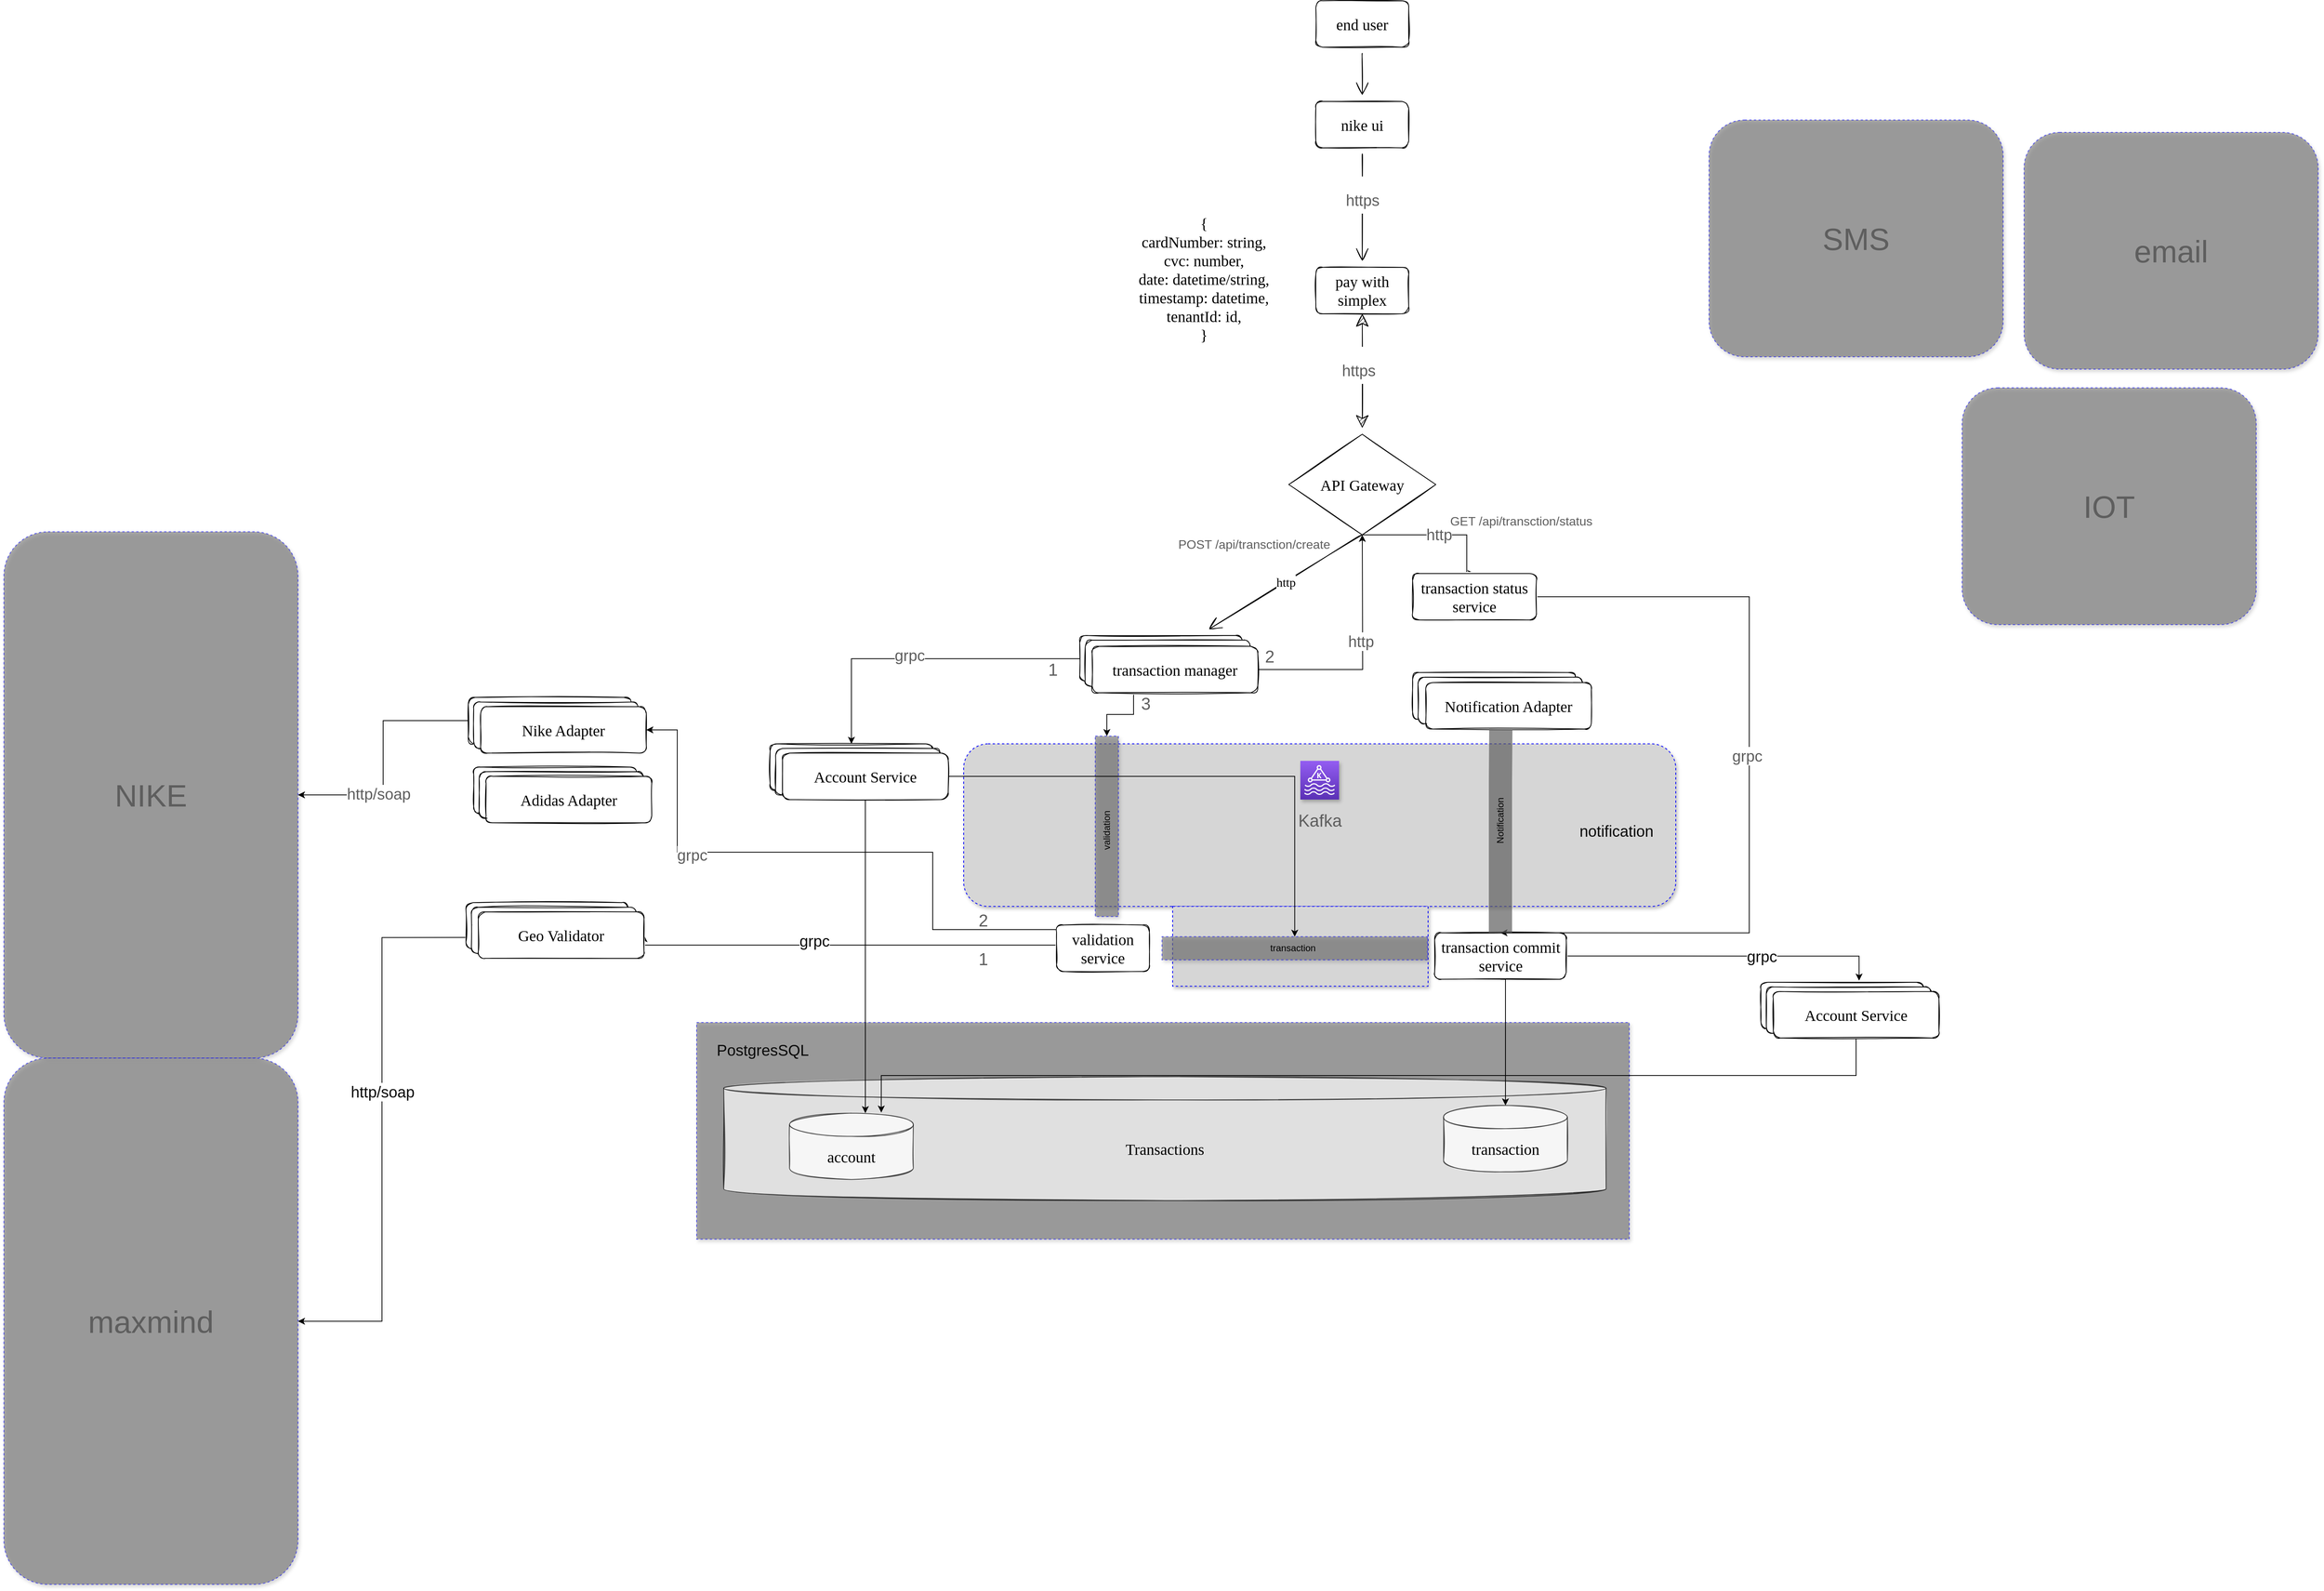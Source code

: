<mxfile version="15.7.3" type="github">
  <diagram id="TWpJNE2ipJKSSFGkS71t" name="Page-1">
    <mxGraphModel dx="4845" dy="2823" grid="1" gridSize="10" guides="1" tooltips="1" connect="1" arrows="1" fold="1" page="0" pageScale="1" pageWidth="850" pageHeight="1100" math="0" shadow="0">
      <root>
        <mxCell id="0" />
        <mxCell id="1" parent="0" />
        <mxCell id="m3p486XmqPrP8y-XaqRa-12" value="" style="whiteSpace=wrap;html=1;shadow=1;dashed=1;strokeColor=#0000FF;fillColor=#D6D6D6;rounded=1;" parent="1" vertex="1">
          <mxGeometry x="-350" y="500" width="920" height="210" as="geometry" />
        </mxCell>
        <mxCell id="m3p486XmqPrP8y-XaqRa-70" value="" style="rounded=0;whiteSpace=wrap;html=1;shadow=1;dashed=1;fontSize=20;fontColor=#5E5E5E;strokeColor=#0000FF;fillColor=#6E6E6E;opacity=60;" parent="1" vertex="1">
          <mxGeometry x="-695" y="860" width="1205" height="280" as="geometry" />
        </mxCell>
        <mxCell id="pqIi2-kwize-v3Tn6Eei-1" style="edgeStyle=none;curved=1;rounded=0;sketch=1;hachureGap=4;orthogonalLoop=1;jettySize=auto;html=1;fontFamily=Verdana;fontSize=16;endArrow=open;startSize=14;endSize=14;sourcePerimeterSpacing=8;targetPerimeterSpacing=8;" parent="1" source="pqIi2-kwize-v3Tn6Eei-2" target="pqIi2-kwize-v3Tn6Eei-4" edge="1">
          <mxGeometry relative="1" as="geometry" />
        </mxCell>
        <mxCell id="pqIi2-kwize-v3Tn6Eei-2" value="end user" style="rounded=1;whiteSpace=wrap;html=1;sketch=1;hachureGap=4;pointerEvents=0;fontFamily=Verdana;fontSize=20;" parent="1" vertex="1">
          <mxGeometry x="105" y="-460" width="120" height="60" as="geometry" />
        </mxCell>
        <mxCell id="pqIi2-kwize-v3Tn6Eei-3" style="edgeStyle=none;curved=1;rounded=0;sketch=1;hachureGap=4;orthogonalLoop=1;jettySize=auto;html=1;fontFamily=Verdana;fontSize=16;endArrow=open;startSize=14;endSize=14;sourcePerimeterSpacing=8;targetPerimeterSpacing=8;" parent="1" source="pqIi2-kwize-v3Tn6Eei-4" target="pqIi2-kwize-v3Tn6Eei-5" edge="1">
          <mxGeometry relative="1" as="geometry" />
        </mxCell>
        <mxCell id="pqIi2-kwize-v3Tn6Eei-4" value="nike ui" style="rounded=1;whiteSpace=wrap;html=1;sketch=1;hachureGap=4;pointerEvents=0;fontFamily=Verdana;fontSize=20;" parent="1" vertex="1">
          <mxGeometry x="105" y="-330" width="120" height="60" as="geometry" />
        </mxCell>
        <mxCell id="pqIi2-kwize-v3Tn6Eei-5" value="pay with simplex" style="rounded=1;whiteSpace=wrap;html=1;sketch=1;hachureGap=4;pointerEvents=0;fontFamily=Verdana;fontSize=20;" parent="1" vertex="1">
          <mxGeometry x="105" y="-115.62" width="120" height="60" as="geometry" />
        </mxCell>
        <mxCell id="pqIi2-kwize-v3Tn6Eei-6" value="{&lt;br&gt;cardNumber: string,&lt;br&gt;cvc: number,&lt;br&gt;date: datetime/string,&lt;br&gt;timestamp: datetime,&lt;br&gt;tenantId: id,&lt;br&gt;}" style="text;html=1;align=center;verticalAlign=middle;resizable=0;points=[];autosize=1;strokeColor=none;fillColor=none;sketch=1;hachureGap=4;pointerEvents=0;fontFamily=Verdana;fontSize=20;" parent="1" vertex="1">
          <mxGeometry x="-160" y="-185.62" width="240" height="170" as="geometry" />
        </mxCell>
        <mxCell id="m3p486XmqPrP8y-XaqRa-42" style="edgeStyle=orthogonalEdgeStyle;rounded=0;orthogonalLoop=1;jettySize=auto;html=1;exitX=0.5;exitY=1;exitDx=0;exitDy=0;fontSize=22;fontColor=#5E5E5E;entryX=0.5;entryY=0;entryDx=0;entryDy=0;" parent="1" source="pqIi2-kwize-v3Tn6Eei-7" target="m3p486XmqPrP8y-XaqRa-45" edge="1">
          <mxGeometry relative="1" as="geometry">
            <Array as="points">
              <mxPoint x="300" y="230" />
            </Array>
          </mxGeometry>
        </mxCell>
        <mxCell id="m3p486XmqPrP8y-XaqRa-65" value="http" style="edgeLabel;html=1;align=center;verticalAlign=middle;resizable=0;points=[];fontSize=20;fontColor=#5E5E5E;" parent="m3p486XmqPrP8y-XaqRa-42" vertex="1" connectable="0">
          <mxGeometry x="0.015" y="1" relative="1" as="geometry">
            <mxPoint as="offset" />
          </mxGeometry>
        </mxCell>
        <mxCell id="pqIi2-kwize-v3Tn6Eei-7" value="API Gateway" style="rhombus;whiteSpace=wrap;html=1;sketch=1;hachureGap=4;pointerEvents=0;fontFamily=Verdana;fontSize=20;" parent="1" vertex="1">
          <mxGeometry x="70" y="100" width="190" height="130" as="geometry" />
        </mxCell>
        <mxCell id="m3p486XmqPrP8y-XaqRa-60" style="edgeStyle=orthogonalEdgeStyle;rounded=0;orthogonalLoop=1;jettySize=auto;html=1;exitX=0;exitY=0.5;exitDx=0;exitDy=0;entryX=1;entryY=0.5;entryDx=0;entryDy=0;fontSize=40;fontColor=#5E5E5E;" parent="1" source="pqIi2-kwize-v3Tn6Eei-9" target="m3p486XmqPrP8y-XaqRa-55" edge="1">
          <mxGeometry relative="1" as="geometry">
            <Array as="points">
              <mxPoint x="-230" y="740" />
              <mxPoint x="-390" y="740" />
              <mxPoint x="-390" y="640" />
              <mxPoint x="-720" y="640" />
              <mxPoint x="-720" y="482" />
            </Array>
          </mxGeometry>
        </mxCell>
        <mxCell id="m3p486XmqPrP8y-XaqRa-67" value="grpc" style="edgeLabel;html=1;align=center;verticalAlign=middle;resizable=0;points=[];fontSize=20;fontColor=#5E5E5E;" parent="m3p486XmqPrP8y-XaqRa-60" vertex="1" connectable="0">
          <mxGeometry x="0.466" y="3" relative="1" as="geometry">
            <mxPoint as="offset" />
          </mxGeometry>
        </mxCell>
        <mxCell id="m3p486XmqPrP8y-XaqRa-77" style="edgeStyle=orthogonalEdgeStyle;rounded=0;orthogonalLoop=1;jettySize=auto;html=1;exitX=0;exitY=0.5;exitDx=0;exitDy=0;entryX=1;entryY=0.5;entryDx=0;entryDy=0;fontSize=20;fontColor=#0A0A0A;" parent="1" source="pqIi2-kwize-v3Tn6Eei-9" target="m3p486XmqPrP8y-XaqRa-76" edge="1">
          <mxGeometry relative="1" as="geometry">
            <Array as="points">
              <mxPoint x="-230" y="760" />
              <mxPoint x="-763" y="760" />
            </Array>
          </mxGeometry>
        </mxCell>
        <mxCell id="m3p486XmqPrP8y-XaqRa-82" value="grpc" style="edgeLabel;html=1;align=center;verticalAlign=middle;resizable=0;points=[];fontSize=20;fontColor=#0A0A0A;" parent="m3p486XmqPrP8y-XaqRa-77" vertex="1" connectable="0">
          <mxGeometry x="-0.13" y="-2" relative="1" as="geometry">
            <mxPoint x="-78" y="-4" as="offset" />
          </mxGeometry>
        </mxCell>
        <mxCell id="pqIi2-kwize-v3Tn6Eei-9" value="validation service&lt;span style=&quot;color: rgba(0 , 0 , 0 , 0) ; font-family: monospace ; font-size: 0px&quot;&gt;%3CmxGraphModel%3E%3Croot%3E%3CmxCell%20id%3D%220%22%2F%3E%3CmxCell%20id%3D%221%22%20parent%3D%220%22%2F%3E%3CmxCell%20id%3D%222%22%20value%3D%22nike%20ui%22%20style%3D%22rounded%3D1%3BwhiteSpace%3Dwrap%3Bhtml%3D1%3Bsketch%3D1%3BhachureGap%3D4%3BpointerEvents%3D0%3BfontFamily%3DVerdana%3BfontSize%3D20%3B%22%20vertex%3D%221%22%20parent%3D%221%22%3E%3CmxGeometry%20x%3D%22-180%22%20y%3D%22-1090%22%20width%3D%22120%22%20height%3D%2260%22%20as%3D%22geometry%22%2F%3E%3C%2FmxCell%3E%3C%2Froot%3E%3C%2FmxGraphModel%3E&lt;/span&gt;" style="rounded=1;whiteSpace=wrap;html=1;sketch=1;hachureGap=4;pointerEvents=0;fontFamily=Verdana;fontSize=20;" parent="1" vertex="1">
          <mxGeometry x="-230" y="734.18" width="120" height="60" as="geometry" />
        </mxCell>
        <mxCell id="m3p486XmqPrP8y-XaqRa-94" style="edgeStyle=orthogonalEdgeStyle;rounded=0;orthogonalLoop=1;jettySize=auto;html=1;exitX=1;exitY=0.5;exitDx=0;exitDy=0;fontSize=20;fontColor=#0A0A0A;entryX=0.604;entryY=-0.036;entryDx=0;entryDy=0;entryPerimeter=0;" parent="1" source="pqIi2-kwize-v3Tn6Eei-11" target="m3p486XmqPrP8y-XaqRa-90" edge="1">
          <mxGeometry relative="1" as="geometry">
            <mxPoint x="140" y="763.765" as="targetPoint" />
          </mxGeometry>
        </mxCell>
        <mxCell id="m3p486XmqPrP8y-XaqRa-95" value="grpc" style="edgeLabel;html=1;align=center;verticalAlign=middle;resizable=0;points=[];fontSize=20;fontColor=#0A0A0A;" parent="m3p486XmqPrP8y-XaqRa-94" vertex="1" connectable="0">
          <mxGeometry x="0.232" relative="1" as="geometry">
            <mxPoint as="offset" />
          </mxGeometry>
        </mxCell>
        <mxCell id="pqIi2-kwize-v3Tn6Eei-11" value="transaction commit service" style="rounded=1;whiteSpace=wrap;html=1;sketch=1;hachureGap=4;pointerEvents=0;fontFamily=Verdana;fontSize=20;" parent="1" vertex="1">
          <mxGeometry x="258.5" y="744.18" width="170" height="60" as="geometry" />
        </mxCell>
        <mxCell id="pqIi2-kwize-v3Tn6Eei-13" value="http" style="edgeStyle=none;curved=1;rounded=0;sketch=1;hachureGap=4;orthogonalLoop=1;jettySize=auto;html=1;fontFamily=Verdana;fontSize=16;endArrow=open;startSize=14;endSize=14;sourcePerimeterSpacing=8;targetPerimeterSpacing=8;exitX=0.5;exitY=1;exitDx=0;exitDy=0;" parent="1" source="pqIi2-kwize-v3Tn6Eei-7" target="pqIi2-kwize-v3Tn6Eei-14" edge="1">
          <mxGeometry relative="1" as="geometry">
            <mxPoint x="-6.921" y="489.998" as="sourcePoint" />
          </mxGeometry>
        </mxCell>
        <mxCell id="m3p486XmqPrP8y-XaqRa-31" style="edgeStyle=orthogonalEdgeStyle;rounded=0;orthogonalLoop=1;jettySize=auto;html=1;exitX=0;exitY=0.5;exitDx=0;exitDy=0;entryX=0.5;entryY=0;entryDx=0;entryDy=0;fontSize=22;fontColor=#5E5E5E;" parent="1" source="pqIi2-kwize-v3Tn6Eei-14" target="m3p486XmqPrP8y-XaqRa-26" edge="1">
          <mxGeometry relative="1" as="geometry" />
        </mxCell>
        <mxCell id="m3p486XmqPrP8y-XaqRa-66" value="grpc" style="edgeLabel;html=1;align=center;verticalAlign=middle;resizable=0;points=[];fontSize=20;fontColor=#5E5E5E;" parent="m3p486XmqPrP8y-XaqRa-31" vertex="1" connectable="0">
          <mxGeometry x="0.09" y="-5" relative="1" as="geometry">
            <mxPoint as="offset" />
          </mxGeometry>
        </mxCell>
        <mxCell id="pqIi2-kwize-v3Tn6Eei-14" value="transaction job producer" style="rounded=1;whiteSpace=wrap;html=1;sketch=1;hachureGap=4;pointerEvents=0;fontFamily=Verdana;fontSize=20;" parent="1" vertex="1">
          <mxGeometry x="-200" y="360" width="210" height="60" as="geometry" />
        </mxCell>
        <mxCell id="m3p486XmqPrP8y-XaqRa-21" value="" style="whiteSpace=wrap;html=1;shadow=1;dashed=1;strokeColor=#0000FF;fillColor=#D6D6D6;" parent="1" vertex="1">
          <mxGeometry x="-80" y="710" width="330" height="103.18" as="geometry" />
        </mxCell>
        <mxCell id="pqIi2-kwize-v3Tn6Eei-19" value="" style="endArrow=classic;startArrow=classic;html=1;rounded=0;sketch=1;hachureGap=4;fontFamily=Verdana;fontSize=16;startSize=14;endSize=14;sourcePerimeterSpacing=8;targetPerimeterSpacing=8;curved=1;entryX=0.5;entryY=1;entryDx=0;entryDy=0;" parent="1" source="pqIi2-kwize-v3Tn6Eei-7" target="pqIi2-kwize-v3Tn6Eei-5" edge="1">
          <mxGeometry width="50" height="50" relative="1" as="geometry">
            <mxPoint x="-350.33" y="162.63" as="sourcePoint" />
            <mxPoint x="-189.67" y="80.0" as="targetPoint" />
          </mxGeometry>
        </mxCell>
        <mxCell id="m3p486XmqPrP8y-XaqRa-63" value="&lt;font style=&quot;font-size: 20px&quot;&gt;https&lt;/font&gt;" style="edgeLabel;html=1;align=center;verticalAlign=middle;resizable=0;points=[];fontSize=40;fontColor=#5E5E5E;" parent="pqIi2-kwize-v3Tn6Eei-19" vertex="1" connectable="0">
          <mxGeometry x="0.125" y="1" relative="1" as="geometry">
            <mxPoint x="1" y="-219" as="offset" />
          </mxGeometry>
        </mxCell>
        <mxCell id="m3p486XmqPrP8y-XaqRa-10" value="" style="sketch=0;points=[[0,0,0],[0.25,0,0],[0.5,0,0],[0.75,0,0],[1,0,0],[0,1,0],[0.25,1,0],[0.5,1,0],[0.75,1,0],[1,1,0],[0,0.25,0],[0,0.5,0],[0,0.75,0],[1,0.25,0],[1,0.5,0],[1,0.75,0]];outlineConnect=0;fontColor=#232F3E;gradientColor=#945DF2;gradientDirection=north;fillColor=#5A30B5;strokeColor=#ffffff;dashed=0;verticalLabelPosition=bottom;verticalAlign=top;align=center;html=1;fontSize=12;fontStyle=0;aspect=fixed;shape=mxgraph.aws4.resourceIcon;resIcon=mxgraph.aws4.managed_streaming_for_kafka;shadow=1;" parent="1" vertex="1">
          <mxGeometry x="85" y="522" width="50" height="50" as="geometry" />
        </mxCell>
        <mxCell id="m3p486XmqPrP8y-XaqRa-13" value="" style="whiteSpace=wrap;html=1;shadow=1;dashed=1;strokeColor=#0000FF;fillColor=#6E6E6E;opacity=60;" parent="1" vertex="1">
          <mxGeometry x="-180" y="490" width="30" height="233.18" as="geometry" />
        </mxCell>
        <mxCell id="m3p486XmqPrP8y-XaqRa-14" value="validation&lt;br&gt;" style="text;html=1;resizable=0;autosize=1;align=center;verticalAlign=middle;points=[];fillColor=none;strokeColor=none;rounded=0;shadow=1;dashed=1;opacity=60;rotation=-90;" parent="1" vertex="1">
          <mxGeometry x="-200" y="602.0" width="70" height="20" as="geometry" />
        </mxCell>
        <mxCell id="m3p486XmqPrP8y-XaqRa-15" value="" style="sketch=0;html=1;dashed=0;whitespace=wrap;fillColor=#2875E2;strokeColor=#ffffff;points=[[0.005,0.63,0],[0.1,0.2,0],[0.9,0.2,0],[0.5,0,0],[0.995,0.63,0],[0.72,0.99,0],[0.5,1,0],[0.28,0.99,0]];shape=mxgraph.kubernetes.icon;prIcon=deploy;shadow=1;" parent="1" vertex="1">
          <mxGeometry x="-190" y="373.0" width="40" height="34" as="geometry" />
        </mxCell>
        <mxCell id="m3p486XmqPrP8y-XaqRa-48" style="edgeStyle=orthogonalEdgeStyle;rounded=0;orthogonalLoop=1;jettySize=auto;html=1;exitX=1;exitY=0.5;exitDx=0;exitDy=0;fontSize=16;fontColor=#5E5E5E;" parent="1" source="m3p486XmqPrP8y-XaqRa-17" edge="1">
          <mxGeometry relative="1" as="geometry">
            <mxPoint x="165" y="230" as="targetPoint" />
          </mxGeometry>
        </mxCell>
        <mxCell id="m3p486XmqPrP8y-XaqRa-64" value="http" style="edgeLabel;html=1;align=center;verticalAlign=middle;resizable=0;points=[];fontSize=20;fontColor=#5E5E5E;" parent="m3p486XmqPrP8y-XaqRa-48" vertex="1" connectable="0">
          <mxGeometry x="0.117" y="3" relative="1" as="geometry">
            <mxPoint as="offset" />
          </mxGeometry>
        </mxCell>
        <mxCell id="m3p486XmqPrP8y-XaqRa-16" value="transaction job producer" style="rounded=1;whiteSpace=wrap;html=1;sketch=1;hachureGap=4;pointerEvents=0;fontFamily=Verdana;fontSize=20;" parent="1" vertex="1">
          <mxGeometry x="-193" y="366" width="213" height="60" as="geometry" />
        </mxCell>
        <mxCell id="m3p486XmqPrP8y-XaqRa-32" style="edgeStyle=orthogonalEdgeStyle;rounded=0;orthogonalLoop=1;jettySize=auto;html=1;exitX=0.25;exitY=1;exitDx=0;exitDy=0;entryX=0.5;entryY=0;entryDx=0;entryDy=0;fontSize=22;fontColor=#5E5E5E;" parent="1" source="m3p486XmqPrP8y-XaqRa-17" target="m3p486XmqPrP8y-XaqRa-13" edge="1">
          <mxGeometry relative="1" as="geometry" />
        </mxCell>
        <mxCell id="m3p486XmqPrP8y-XaqRa-17" value="transaction manager" style="rounded=1;whiteSpace=wrap;html=1;sketch=1;hachureGap=4;pointerEvents=0;fontFamily=Verdana;fontSize=20;" parent="1" vertex="1">
          <mxGeometry x="-184" y="374.0" width="214" height="60" as="geometry" />
        </mxCell>
        <mxCell id="m3p486XmqPrP8y-XaqRa-22" value="" style="whiteSpace=wrap;html=1;shadow=1;dashed=1;strokeColor=#0000FF;fillColor=#6E6E6E;opacity=60;rotation=90;" parent="1" vertex="1">
          <mxGeometry x="62.72" y="592.72" width="30" height="342.91" as="geometry" />
        </mxCell>
        <mxCell id="m3p486XmqPrP8y-XaqRa-23" value="transaction" style="text;html=1;resizable=0;autosize=1;align=center;verticalAlign=middle;points=[];fillColor=none;strokeColor=none;rounded=0;shadow=1;dashed=1;opacity=60;rotation=0;" parent="1" vertex="1">
          <mxGeometry x="40" y="754.18" width="70" height="20" as="geometry" />
        </mxCell>
        <mxCell id="m3p486XmqPrP8y-XaqRa-25" value="&lt;span style=&quot;font-size: 22px&quot;&gt;&lt;font color=&quot;#5e5e5e&quot;&gt;Kafka&lt;/font&gt;&lt;/span&gt;" style="text;html=1;resizable=0;autosize=1;align=center;verticalAlign=middle;points=[];fillColor=none;strokeColor=none;rounded=0;shadow=1;dashed=1;opacity=60;" parent="1" vertex="1">
          <mxGeometry x="75" y="590" width="70" height="20" as="geometry" />
        </mxCell>
        <mxCell id="m3p486XmqPrP8y-XaqRa-26" value="transaction job producer" style="rounded=1;whiteSpace=wrap;html=1;sketch=1;hachureGap=4;pointerEvents=0;fontFamily=Verdana;fontSize=20;" parent="1" vertex="1">
          <mxGeometry x="-600" y="500.0" width="210" height="60" as="geometry" />
        </mxCell>
        <mxCell id="m3p486XmqPrP8y-XaqRa-27" value="" style="sketch=0;html=1;dashed=0;whitespace=wrap;fillColor=#2875E2;strokeColor=#ffffff;points=[[0.005,0.63,0],[0.1,0.2,0],[0.9,0.2,0],[0.5,0,0],[0.995,0.63,0],[0.72,0.99,0],[0.5,1,0],[0.28,0.99,0]];shape=mxgraph.kubernetes.icon;prIcon=deploy;shadow=1;" parent="1" vertex="1">
          <mxGeometry x="-590" y="513" width="40" height="34" as="geometry" />
        </mxCell>
        <mxCell id="m3p486XmqPrP8y-XaqRa-28" value="transaction job producer" style="rounded=1;whiteSpace=wrap;html=1;sketch=1;hachureGap=4;pointerEvents=0;fontFamily=Verdana;fontSize=20;" parent="1" vertex="1">
          <mxGeometry x="-593" y="506.0" width="213" height="60" as="geometry" />
        </mxCell>
        <mxCell id="m3p486XmqPrP8y-XaqRa-89" style="edgeStyle=orthogonalEdgeStyle;rounded=0;orthogonalLoop=1;jettySize=auto;html=1;exitX=1;exitY=0.5;exitDx=0;exitDy=0;fontSize=20;fontColor=#0A0A0A;" parent="1" source="m3p486XmqPrP8y-XaqRa-29" target="m3p486XmqPrP8y-XaqRa-22" edge="1">
          <mxGeometry relative="1" as="geometry" />
        </mxCell>
        <mxCell id="m3p486XmqPrP8y-XaqRa-29" value="Account Service" style="rounded=1;whiteSpace=wrap;html=1;sketch=1;hachureGap=4;pointerEvents=0;fontFamily=Verdana;fontSize=20;" parent="1" vertex="1">
          <mxGeometry x="-584" y="512.0" width="214" height="60" as="geometry" />
        </mxCell>
        <mxCell id="m3p486XmqPrP8y-XaqRa-33" value="1" style="text;html=1;resizable=0;autosize=1;align=center;verticalAlign=middle;points=[];fillColor=none;strokeColor=none;rounded=0;shadow=1;dashed=1;fontSize=22;fontColor=#5E5E5E;opacity=60;" parent="1" vertex="1">
          <mxGeometry x="-250" y="390" width="30" height="30" as="geometry" />
        </mxCell>
        <mxCell id="m3p486XmqPrP8y-XaqRa-34" value="2" style="text;html=1;resizable=0;autosize=1;align=center;verticalAlign=middle;points=[];fillColor=none;strokeColor=none;rounded=0;shadow=1;dashed=1;fontSize=22;fontColor=#5E5E5E;opacity=60;" parent="1" vertex="1">
          <mxGeometry x="30" y="373" width="30" height="30" as="geometry" />
        </mxCell>
        <mxCell id="m3p486XmqPrP8y-XaqRa-35" value="Transactions" style="shape=cylinder3;whiteSpace=wrap;html=1;boundedLbl=1;backgroundOutline=1;size=15;sketch=1;hachureGap=4;pointerEvents=0;fontFamily=Verdana;fontSize=20;opacity=70;" parent="1" vertex="1">
          <mxGeometry x="-660" y="930" width="1140" height="160" as="geometry" />
        </mxCell>
        <mxCell id="pqIi2-kwize-v3Tn6Eei-12" value="transaction" style="shape=cylinder3;whiteSpace=wrap;html=1;boundedLbl=1;backgroundOutline=1;size=15;sketch=1;hachureGap=4;pointerEvents=0;fontFamily=Verdana;fontSize=20;opacity=70;" parent="1" vertex="1">
          <mxGeometry x="270" y="967.09" width="160" height="85.82" as="geometry" />
        </mxCell>
        <mxCell id="m3p486XmqPrP8y-XaqRa-37" value="account" style="shape=cylinder3;whiteSpace=wrap;html=1;boundedLbl=1;backgroundOutline=1;size=15;sketch=1;hachureGap=4;pointerEvents=0;fontFamily=Verdana;fontSize=20;opacity=70;" parent="1" vertex="1">
          <mxGeometry x="-575" y="977.09" width="160" height="85.82" as="geometry" />
        </mxCell>
        <mxCell id="m3p486XmqPrP8y-XaqRa-43" value="&lt;p style=&quot;line-height: 0.7&quot;&gt;&lt;font style=&quot;font-size: 16px&quot;&gt;POST /api/transction/create&lt;/font&gt;&lt;/p&gt;" style="text;html=1;resizable=0;autosize=1;align=center;verticalAlign=middle;points=[];fillColor=none;strokeColor=none;rounded=0;shadow=1;dashed=1;fontSize=22;fontColor=#5E5E5E;opacity=60;" parent="1" vertex="1">
          <mxGeometry x="-80" y="210" width="210" height="60" as="geometry" />
        </mxCell>
        <mxCell id="m3p486XmqPrP8y-XaqRa-44" value="&lt;p style=&quot;line-height: 0.7&quot;&gt;&lt;font style=&quot;font-size: 16px&quot;&gt;GET /api/transction/status&lt;/font&gt;&lt;/p&gt;" style="text;html=1;resizable=0;autosize=1;align=center;verticalAlign=middle;points=[];fillColor=none;strokeColor=none;rounded=0;shadow=1;dashed=1;fontSize=22;fontColor=#5E5E5E;opacity=60;" parent="1" vertex="1">
          <mxGeometry x="270" y="180" width="200" height="60" as="geometry" />
        </mxCell>
        <mxCell id="m3p486XmqPrP8y-XaqRa-47" style="edgeStyle=orthogonalEdgeStyle;rounded=0;orthogonalLoop=1;jettySize=auto;html=1;exitX=1;exitY=0.5;exitDx=0;exitDy=0;fontSize=16;fontColor=#5E5E5E;entryX=0.5;entryY=0;entryDx=0;entryDy=0;" parent="1" source="m3p486XmqPrP8y-XaqRa-45" target="pqIi2-kwize-v3Tn6Eei-11" edge="1">
          <mxGeometry relative="1" as="geometry">
            <Array as="points">
              <mxPoint x="665" y="310" />
            </Array>
          </mxGeometry>
        </mxCell>
        <mxCell id="m3p486XmqPrP8y-XaqRa-68" value="grpc" style="edgeLabel;html=1;align=center;verticalAlign=middle;resizable=0;points=[];fontSize=20;fontColor=#5E5E5E;" parent="m3p486XmqPrP8y-XaqRa-47" vertex="1" connectable="0">
          <mxGeometry x="-0.07" y="-2" relative="1" as="geometry">
            <mxPoint x="-1" as="offset" />
          </mxGeometry>
        </mxCell>
        <mxCell id="m3p486XmqPrP8y-XaqRa-45" value="transaction status service" style="rounded=1;whiteSpace=wrap;html=1;sketch=1;hachureGap=4;pointerEvents=0;fontFamily=Verdana;fontSize=20;" parent="1" vertex="1">
          <mxGeometry x="230" y="280" width="160" height="60" as="geometry" />
        </mxCell>
        <mxCell id="m3p486XmqPrP8y-XaqRa-49" value="3" style="text;html=1;resizable=0;autosize=1;align=center;verticalAlign=middle;points=[];fillColor=none;strokeColor=none;rounded=0;shadow=1;dashed=1;fontSize=22;fontColor=#5E5E5E;opacity=60;" parent="1" vertex="1">
          <mxGeometry x="-130" y="434" width="30" height="30" as="geometry" />
        </mxCell>
        <mxCell id="m3p486XmqPrP8y-XaqRa-50" value="&lt;font style=&quot;font-size: 40px&quot;&gt;NIKE&lt;/font&gt;" style="whiteSpace=wrap;html=1;rounded=1;shadow=1;dashed=1;fontSize=16;fontColor=#5E5E5E;strokeColor=#0000FF;fillColor=#6E6E6E;opacity=60;" parent="1" vertex="1">
          <mxGeometry x="-1590" y="226" width="380" height="680" as="geometry" />
        </mxCell>
        <mxCell id="m3p486XmqPrP8y-XaqRa-61" style="edgeStyle=orthogonalEdgeStyle;rounded=0;orthogonalLoop=1;jettySize=auto;html=1;exitX=0;exitY=0.5;exitDx=0;exitDy=0;entryX=1;entryY=0.5;entryDx=0;entryDy=0;fontSize=40;fontColor=#5E5E5E;" parent="1" source="m3p486XmqPrP8y-XaqRa-52" target="m3p486XmqPrP8y-XaqRa-50" edge="1">
          <mxGeometry relative="1" as="geometry" />
        </mxCell>
        <mxCell id="m3p486XmqPrP8y-XaqRa-69" value="http/soap" style="edgeLabel;html=1;align=center;verticalAlign=middle;resizable=0;points=[];fontSize=20;fontColor=#5E5E5E;" parent="m3p486XmqPrP8y-XaqRa-61" vertex="1" connectable="0">
          <mxGeometry x="0.342" y="-2" relative="1" as="geometry">
            <mxPoint as="offset" />
          </mxGeometry>
        </mxCell>
        <mxCell id="m3p486XmqPrP8y-XaqRa-52" value="transaction job producer" style="rounded=1;whiteSpace=wrap;html=1;sketch=1;hachureGap=4;pointerEvents=0;fontFamily=Verdana;fontSize=20;" parent="1" vertex="1">
          <mxGeometry x="-990" y="440.0" width="210" height="60" as="geometry" />
        </mxCell>
        <mxCell id="m3p486XmqPrP8y-XaqRa-53" value="" style="sketch=0;html=1;dashed=0;whitespace=wrap;fillColor=#2875E2;strokeColor=#ffffff;points=[[0.005,0.63,0],[0.1,0.2,0],[0.9,0.2,0],[0.5,0,0],[0.995,0.63,0],[0.72,0.99,0],[0.5,1,0],[0.28,0.99,0]];shape=mxgraph.kubernetes.icon;prIcon=deploy;shadow=1;" parent="1" vertex="1">
          <mxGeometry x="-980" y="453.0" width="40" height="34" as="geometry" />
        </mxCell>
        <mxCell id="m3p486XmqPrP8y-XaqRa-54" value="transaction job producer" style="rounded=1;whiteSpace=wrap;html=1;sketch=1;hachureGap=4;pointerEvents=0;fontFamily=Verdana;fontSize=20;" parent="1" vertex="1">
          <mxGeometry x="-983" y="446.0" width="213" height="60" as="geometry" />
        </mxCell>
        <mxCell id="m3p486XmqPrP8y-XaqRa-55" value="Nike Adapter" style="rounded=1;whiteSpace=wrap;html=1;sketch=1;hachureGap=4;pointerEvents=0;fontFamily=Verdana;fontSize=20;" parent="1" vertex="1">
          <mxGeometry x="-974" y="452.0" width="214" height="60" as="geometry" />
        </mxCell>
        <mxCell id="m3p486XmqPrP8y-XaqRa-56" value="transaction job producer" style="rounded=1;whiteSpace=wrap;html=1;sketch=1;hachureGap=4;pointerEvents=0;fontFamily=Verdana;fontSize=20;" parent="1" vertex="1">
          <mxGeometry x="-983" y="530" width="210" height="60" as="geometry" />
        </mxCell>
        <mxCell id="m3p486XmqPrP8y-XaqRa-57" value="" style="sketch=0;html=1;dashed=0;whitespace=wrap;fillColor=#2875E2;strokeColor=#ffffff;points=[[0.005,0.63,0],[0.1,0.2,0],[0.9,0.2,0],[0.5,0,0],[0.995,0.63,0],[0.72,0.99,0],[0.5,1,0],[0.28,0.99,0]];shape=mxgraph.kubernetes.icon;prIcon=deploy;shadow=1;" parent="1" vertex="1">
          <mxGeometry x="-973" y="543" width="40" height="34" as="geometry" />
        </mxCell>
        <mxCell id="m3p486XmqPrP8y-XaqRa-58" value="transaction job producer" style="rounded=1;whiteSpace=wrap;html=1;sketch=1;hachureGap=4;pointerEvents=0;fontFamily=Verdana;fontSize=20;" parent="1" vertex="1">
          <mxGeometry x="-976" y="536" width="213" height="60" as="geometry" />
        </mxCell>
        <mxCell id="m3p486XmqPrP8y-XaqRa-59" value="Adidas Adapter" style="rounded=1;whiteSpace=wrap;html=1;sketch=1;hachureGap=4;pointerEvents=0;fontFamily=Verdana;fontSize=20;" parent="1" vertex="1">
          <mxGeometry x="-967" y="542" width="214" height="60" as="geometry" />
        </mxCell>
        <mxCell id="m3p486XmqPrP8y-XaqRa-41" style="edgeStyle=orthogonalEdgeStyle;rounded=0;orthogonalLoop=1;jettySize=auto;html=1;exitX=0.5;exitY=1;exitDx=0;exitDy=0;fontSize=22;fontColor=#5E5E5E;" parent="1" source="m3p486XmqPrP8y-XaqRa-29" target="m3p486XmqPrP8y-XaqRa-37" edge="1">
          <mxGeometry relative="1" as="geometry">
            <Array as="points">
              <mxPoint x="-477" y="760" />
              <mxPoint x="-477" y="760" />
            </Array>
          </mxGeometry>
        </mxCell>
        <mxCell id="m3p486XmqPrP8y-XaqRa-71" value="&lt;font color=&quot;#0a0a0a&quot;&gt;PostgresSQL&lt;/font&gt;" style="text;html=1;resizable=0;autosize=1;align=center;verticalAlign=middle;points=[];fillColor=none;strokeColor=none;rounded=0;shadow=1;dashed=1;fontSize=20;fontColor=#5E5E5E;opacity=70;" parent="1" vertex="1">
          <mxGeometry x="-675" y="880" width="130" height="30" as="geometry" />
        </mxCell>
        <mxCell id="m3p486XmqPrP8y-XaqRa-72" value="1" style="text;html=1;resizable=0;autosize=1;align=center;verticalAlign=middle;points=[];fillColor=none;strokeColor=none;rounded=0;shadow=1;dashed=1;fontSize=22;fontColor=#5E5E5E;opacity=60;" parent="1" vertex="1">
          <mxGeometry x="-340" y="764.18" width="30" height="30" as="geometry" />
        </mxCell>
        <mxCell id="m3p486XmqPrP8y-XaqRa-80" style="edgeStyle=orthogonalEdgeStyle;rounded=0;orthogonalLoop=1;jettySize=auto;html=1;exitX=0;exitY=0.75;exitDx=0;exitDy=0;entryX=1;entryY=0.5;entryDx=0;entryDy=0;fontSize=20;fontColor=#0A0A0A;" parent="1" source="m3p486XmqPrP8y-XaqRa-73" target="m3p486XmqPrP8y-XaqRa-79" edge="1">
          <mxGeometry relative="1" as="geometry" />
        </mxCell>
        <mxCell id="m3p486XmqPrP8y-XaqRa-81" value="http/soap" style="edgeLabel;html=1;align=center;verticalAlign=middle;resizable=0;points=[];fontSize=20;fontColor=#0A0A0A;" parent="m3p486XmqPrP8y-XaqRa-80" vertex="1" connectable="0">
          <mxGeometry x="-0.137" relative="1" as="geometry">
            <mxPoint as="offset" />
          </mxGeometry>
        </mxCell>
        <mxCell id="m3p486XmqPrP8y-XaqRa-73" value="transaction job producer" style="rounded=1;whiteSpace=wrap;html=1;sketch=1;hachureGap=4;pointerEvents=0;fontFamily=Verdana;fontSize=20;" parent="1" vertex="1">
          <mxGeometry x="-993" y="705.18" width="210" height="60" as="geometry" />
        </mxCell>
        <mxCell id="m3p486XmqPrP8y-XaqRa-74" value="" style="sketch=0;html=1;dashed=0;whitespace=wrap;fillColor=#2875E2;strokeColor=#ffffff;points=[[0.005,0.63,0],[0.1,0.2,0],[0.9,0.2,0],[0.5,0,0],[0.995,0.63,0],[0.72,0.99,0],[0.5,1,0],[0.28,0.99,0]];shape=mxgraph.kubernetes.icon;prIcon=deploy;shadow=1;" parent="1" vertex="1">
          <mxGeometry x="-983" y="718.18" width="40" height="34" as="geometry" />
        </mxCell>
        <mxCell id="m3p486XmqPrP8y-XaqRa-75" value="transaction job producer" style="rounded=1;whiteSpace=wrap;html=1;sketch=1;hachureGap=4;pointerEvents=0;fontFamily=Verdana;fontSize=20;" parent="1" vertex="1">
          <mxGeometry x="-986" y="711.18" width="213" height="60" as="geometry" />
        </mxCell>
        <mxCell id="m3p486XmqPrP8y-XaqRa-76" value="Geo Validator" style="rounded=1;whiteSpace=wrap;html=1;sketch=1;hachureGap=4;pointerEvents=0;fontFamily=Verdana;fontSize=20;" parent="1" vertex="1">
          <mxGeometry x="-977" y="717.18" width="214" height="60" as="geometry" />
        </mxCell>
        <mxCell id="m3p486XmqPrP8y-XaqRa-78" value="2" style="text;html=1;resizable=0;autosize=1;align=center;verticalAlign=middle;points=[];fillColor=none;strokeColor=none;rounded=0;shadow=1;dashed=1;fontSize=22;fontColor=#5E5E5E;opacity=60;" parent="1" vertex="1">
          <mxGeometry x="-340" y="714.18" width="30" height="30" as="geometry" />
        </mxCell>
        <mxCell id="m3p486XmqPrP8y-XaqRa-79" value="&lt;font style=&quot;font-size: 40px&quot;&gt;maxmind&lt;/font&gt;" style="whiteSpace=wrap;html=1;rounded=1;shadow=1;dashed=1;fontSize=16;fontColor=#5E5E5E;strokeColor=#0000FF;fillColor=#6E6E6E;opacity=60;" parent="1" vertex="1">
          <mxGeometry x="-1590" y="906" width="380" height="680" as="geometry" />
        </mxCell>
        <mxCell id="m3p486XmqPrP8y-XaqRa-90" value="transaction job producer" style="rounded=1;whiteSpace=wrap;html=1;sketch=1;hachureGap=4;pointerEvents=0;fontFamily=Verdana;fontSize=20;" parent="1" vertex="1">
          <mxGeometry x="680" y="808" width="210" height="60" as="geometry" />
        </mxCell>
        <mxCell id="m3p486XmqPrP8y-XaqRa-91" value="" style="sketch=0;html=1;dashed=0;whitespace=wrap;fillColor=#2875E2;strokeColor=#ffffff;points=[[0.005,0.63,0],[0.1,0.2,0],[0.9,0.2,0],[0.5,0,0],[0.995,0.63,0],[0.72,0.99,0],[0.5,1,0],[0.28,0.99,0]];shape=mxgraph.kubernetes.icon;prIcon=deploy;shadow=1;" parent="1" vertex="1">
          <mxGeometry x="690" y="821" width="40" height="34" as="geometry" />
        </mxCell>
        <mxCell id="m3p486XmqPrP8y-XaqRa-92" value="transaction job producer" style="rounded=1;whiteSpace=wrap;html=1;sketch=1;hachureGap=4;pointerEvents=0;fontFamily=Verdana;fontSize=20;" parent="1" vertex="1">
          <mxGeometry x="687" y="814" width="213" height="60" as="geometry" />
        </mxCell>
        <mxCell id="m3p486XmqPrP8y-XaqRa-96" style="edgeStyle=orthogonalEdgeStyle;rounded=0;orthogonalLoop=1;jettySize=auto;html=1;exitX=0.5;exitY=1;exitDx=0;exitDy=0;entryX=0.741;entryY=-0.009;entryDx=0;entryDy=0;entryPerimeter=0;fontSize=20;fontColor=#0A0A0A;" parent="1" source="m3p486XmqPrP8y-XaqRa-93" target="m3p486XmqPrP8y-XaqRa-37" edge="1">
          <mxGeometry relative="1" as="geometry" />
        </mxCell>
        <mxCell id="m3p486XmqPrP8y-XaqRa-93" value="Account Service" style="rounded=1;whiteSpace=wrap;html=1;sketch=1;hachureGap=4;pointerEvents=0;fontFamily=Verdana;fontSize=20;" parent="1" vertex="1">
          <mxGeometry x="696" y="820" width="214" height="60" as="geometry" />
        </mxCell>
        <mxCell id="m3p486XmqPrP8y-XaqRa-97" value="transaction job producer" style="rounded=1;whiteSpace=wrap;html=1;sketch=1;hachureGap=4;pointerEvents=0;fontFamily=Verdana;fontSize=20;" parent="1" vertex="1">
          <mxGeometry x="230" y="407.91" width="210" height="60" as="geometry" />
        </mxCell>
        <mxCell id="m3p486XmqPrP8y-XaqRa-98" value="" style="sketch=0;html=1;dashed=0;whitespace=wrap;fillColor=#2875E2;strokeColor=#ffffff;points=[[0.005,0.63,0],[0.1,0.2,0],[0.9,0.2,0],[0.5,0,0],[0.995,0.63,0],[0.72,0.99,0],[0.5,1,0],[0.28,0.99,0]];shape=mxgraph.kubernetes.icon;prIcon=deploy;shadow=1;" parent="1" vertex="1">
          <mxGeometry x="310" y="423" width="40" height="34" as="geometry" />
        </mxCell>
        <mxCell id="m3p486XmqPrP8y-XaqRa-99" value="transaction job producer" style="rounded=1;whiteSpace=wrap;html=1;sketch=1;hachureGap=4;pointerEvents=0;fontFamily=Verdana;fontSize=20;" parent="1" vertex="1">
          <mxGeometry x="237" y="413.91" width="213" height="60" as="geometry" />
        </mxCell>
        <mxCell id="m3p486XmqPrP8y-XaqRa-100" value="Notification Adapter" style="rounded=1;whiteSpace=wrap;html=1;sketch=1;hachureGap=4;pointerEvents=0;fontFamily=Verdana;fontSize=20;" parent="1" vertex="1">
          <mxGeometry x="247" y="420.91" width="214" height="60" as="geometry" />
        </mxCell>
        <mxCell id="m3p486XmqPrP8y-XaqRa-103" style="edgeStyle=orthogonalEdgeStyle;rounded=0;orthogonalLoop=1;jettySize=auto;html=1;exitX=0.5;exitY=1;exitDx=0;exitDy=0;fontSize=20;fontColor=#0A0A0A;" parent="1" source="pqIi2-kwize-v3Tn6Eei-11" target="pqIi2-kwize-v3Tn6Eei-12" edge="1">
          <mxGeometry relative="1" as="geometry">
            <Array as="points">
              <mxPoint x="350" y="804" />
            </Array>
          </mxGeometry>
        </mxCell>
        <mxCell id="m3p486XmqPrP8y-XaqRa-105" value="" style="edgeStyle=orthogonalEdgeStyle;rounded=0;orthogonalLoop=1;jettySize=auto;html=1;fontSize=20;fontColor=#0A0A0A;strokeWidth=30;endArrow=none;endFill=0;strokeColor=#5E5E5E;opacity=70;exitX=0.5;exitY=0;exitDx=0;exitDy=0;" parent="1" source="pqIi2-kwize-v3Tn6Eei-11" target="m3p486XmqPrP8y-XaqRa-100" edge="1">
          <mxGeometry x="0.017" y="64" relative="1" as="geometry">
            <mxPoint x="270" y="761.91" as="sourcePoint" />
            <Array as="points">
              <mxPoint x="344" y="547.91" />
              <mxPoint x="344" y="547.91" />
            </Array>
            <mxPoint as="offset" />
          </mxGeometry>
        </mxCell>
        <mxCell id="m3p486XmqPrP8y-XaqRa-108" value="notification" style="text;html=1;resizable=0;autosize=1;align=center;verticalAlign=middle;points=[];fillColor=none;strokeColor=none;rounded=0;shadow=1;dashed=1;fontSize=20;fontColor=#0A0A0A;opacity=70;" parent="1" vertex="1">
          <mxGeometry x="438" y="597" width="110" height="30" as="geometry" />
        </mxCell>
        <mxCell id="m3p486XmqPrP8y-XaqRa-110" value="&lt;font style=&quot;font-size: 40px&quot;&gt;SMS&lt;/font&gt;" style="whiteSpace=wrap;html=1;rounded=1;shadow=1;dashed=1;fontSize=16;fontColor=#5E5E5E;strokeColor=#0000FF;fillColor=#6E6E6E;opacity=60;" parent="1" vertex="1">
          <mxGeometry x="613" y="-306" width="380" height="306" as="geometry" />
        </mxCell>
        <mxCell id="m3p486XmqPrP8y-XaqRa-111" value="&lt;font style=&quot;font-size: 40px&quot;&gt;IOT&lt;/font&gt;" style="whiteSpace=wrap;html=1;rounded=1;shadow=1;dashed=1;fontSize=16;fontColor=#5E5E5E;strokeColor=#0000FF;fillColor=#6E6E6E;opacity=60;" parent="1" vertex="1">
          <mxGeometry x="940" y="40" width="380" height="306" as="geometry" />
        </mxCell>
        <mxCell id="m3p486XmqPrP8y-XaqRa-112" value="&lt;font style=&quot;font-size: 40px&quot;&gt;email&lt;/font&gt;" style="whiteSpace=wrap;html=1;rounded=1;shadow=1;dashed=1;fontSize=16;fontColor=#5E5E5E;strokeColor=#0000FF;fillColor=#6E6E6E;opacity=60;" parent="1" vertex="1">
          <mxGeometry x="1020" y="-290" width="380" height="306" as="geometry" />
        </mxCell>
        <mxCell id="m3p486XmqPrP8y-XaqRa-119" value="&lt;font style=&quot;font-size: 20px&quot;&gt;https&lt;/font&gt;" style="edgeLabel;html=1;align=center;verticalAlign=middle;resizable=0;points=[];fontSize=40;fontColor=#5E5E5E;" parent="1" vertex="1" connectable="0">
          <mxGeometry x="160" y="10.003" as="geometry" />
        </mxCell>
        <mxCell id="HLPa2x_D6Ta9ajAEae7G-4" value="Notification" style="text;html=1;resizable=0;autosize=1;align=center;verticalAlign=middle;points=[];fillColor=none;strokeColor=none;rounded=0;shadow=1;dashed=1;opacity=60;rotation=-90;" vertex="1" parent="1">
          <mxGeometry x="308.5" y="590.0" width="70" height="20" as="geometry" />
        </mxCell>
      </root>
    </mxGraphModel>
  </diagram>
</mxfile>
